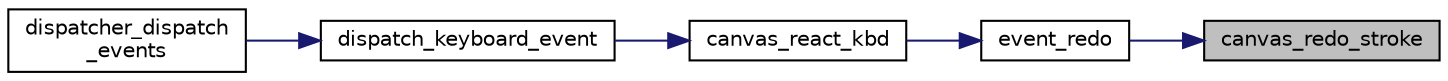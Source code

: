 digraph "canvas_redo_stroke"
{
 // LATEX_PDF_SIZE
  edge [fontname="Helvetica",fontsize="10",labelfontname="Helvetica",labelfontsize="10"];
  node [fontname="Helvetica",fontsize="10",shape=record];
  rankdir="RL";
  Node1 [label="canvas_redo_stroke",height=0.2,width=0.4,color="black", fillcolor="grey75", style="filled", fontcolor="black",tooltip="Redoes a stroke."];
  Node1 -> Node2 [dir="back",color="midnightblue",fontsize="10",style="solid",fontname="Helvetica"];
  Node2 [label="event_redo",height=0.2,width=0.4,color="black", fillcolor="white", style="filled",URL="$group__dispatcher.html#gad3e78054cdf4da1c6f961483f635c85d",tooltip="Redoes a canvas stroke and notifies the other player."];
  Node2 -> Node3 [dir="back",color="midnightblue",fontsize="10",style="solid",fontname="Helvetica"];
  Node3 [label="canvas_react_kbd",height=0.2,width=0.4,color="black", fillcolor="white", style="filled",URL="$group__canvas.html#ga8ad75f7f8cd0333e14d51a533da88883",tooltip="Updates the canvas according to a keyboard event."];
  Node3 -> Node4 [dir="back",color="midnightblue",fontsize="10",style="solid",fontname="Helvetica"];
  Node4 [label="dispatch_keyboard_event",height=0.2,width=0.4,color="black", fillcolor="white", style="filled",URL="$group__dispatcher.html#gaeefd35acea05833fa9d829f99e2ed6ca",tooltip="Dispatches a keyboard event."];
  Node4 -> Node5 [dir="back",color="midnightblue",fontsize="10",style="solid",fontname="Helvetica"];
  Node5 [label="dispatcher_dispatch\l_events",height=0.2,width=0.4,color="black", fillcolor="white", style="filled",URL="$group__dispatcher.html#ga72c911173e2af4fbf960584448f83d8b",tooltip="Dispatches all events currently in the event queue."];
}
